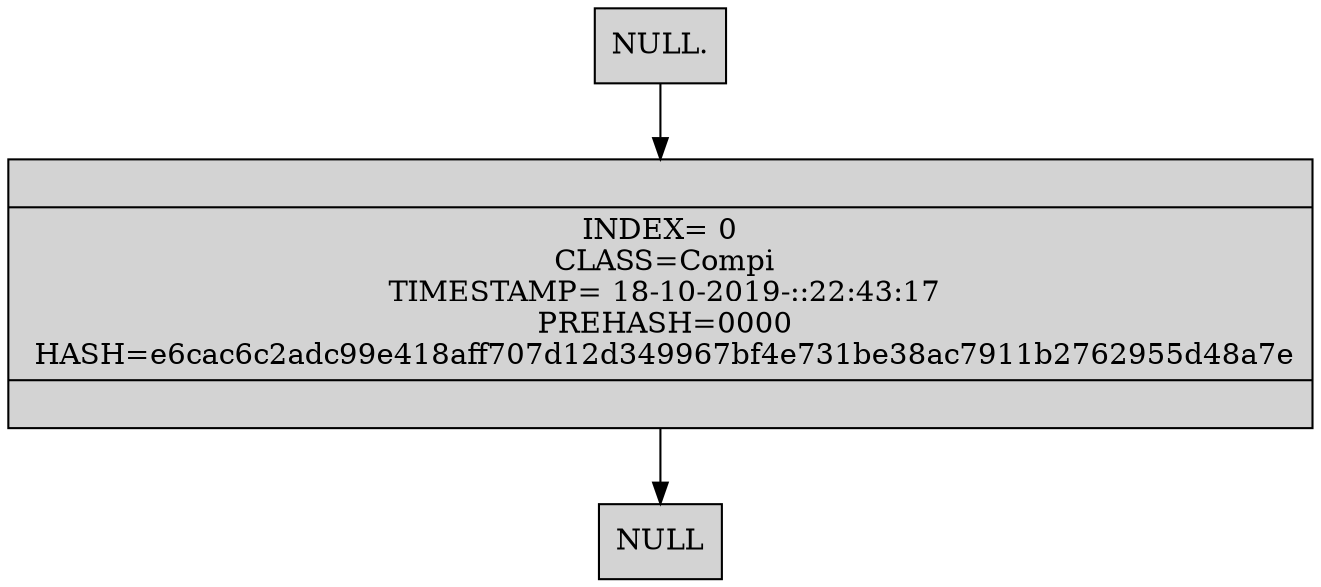 digraph List { 
rankdir=TB
size="9,9"
node[shape=record,style=filled] 
"NULL" [shape=box] 
"NULL." [shape=box] 
 "(Compi0)"[label ="{| INDEX= 0\n CLASS=Compi\n TIMESTAMP= 18-10-2019-::22:43:17\n PREHASH=0000\n HASH=e6cac6c2adc99e418aff707d12d349967bf4e731be38ac7911b2762955d48a7e| }"]

"NULL." ->  "(Compi0)" -> "NULL"
 "(Compi0)"[dir=back]

}